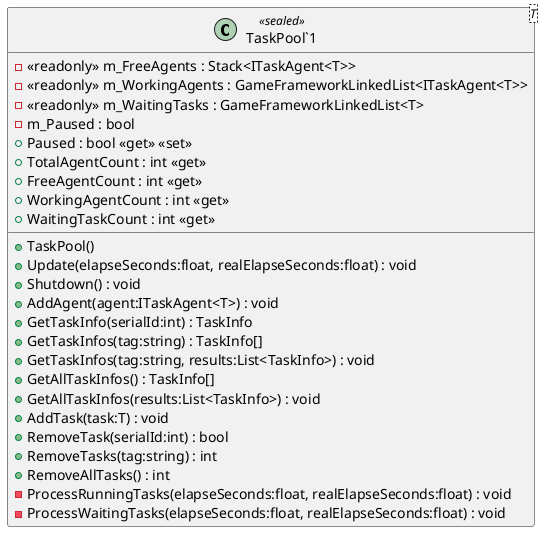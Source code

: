 @startuml
class "TaskPool`1"<T> <<sealed>> {
    - <<readonly>> m_FreeAgents : Stack<ITaskAgent<T>>
    - <<readonly>> m_WorkingAgents : GameFrameworkLinkedList<ITaskAgent<T>>
    - <<readonly>> m_WaitingTasks : GameFrameworkLinkedList<T>
    - m_Paused : bool
    + TaskPool()
    + Paused : bool <<get>> <<set>>
    + TotalAgentCount : int <<get>>
    + FreeAgentCount : int <<get>>
    + WorkingAgentCount : int <<get>>
    + WaitingTaskCount : int <<get>>
    + Update(elapseSeconds:float, realElapseSeconds:float) : void
    + Shutdown() : void
    + AddAgent(agent:ITaskAgent<T>) : void
    + GetTaskInfo(serialId:int) : TaskInfo
    + GetTaskInfos(tag:string) : TaskInfo[]
    + GetTaskInfos(tag:string, results:List<TaskInfo>) : void
    + GetAllTaskInfos() : TaskInfo[]
    + GetAllTaskInfos(results:List<TaskInfo>) : void
    + AddTask(task:T) : void
    + RemoveTask(serialId:int) : bool
    + RemoveTasks(tag:string) : int
    + RemoveAllTasks() : int
    - ProcessRunningTasks(elapseSeconds:float, realElapseSeconds:float) : void
    - ProcessWaitingTasks(elapseSeconds:float, realElapseSeconds:float) : void
}
@enduml
